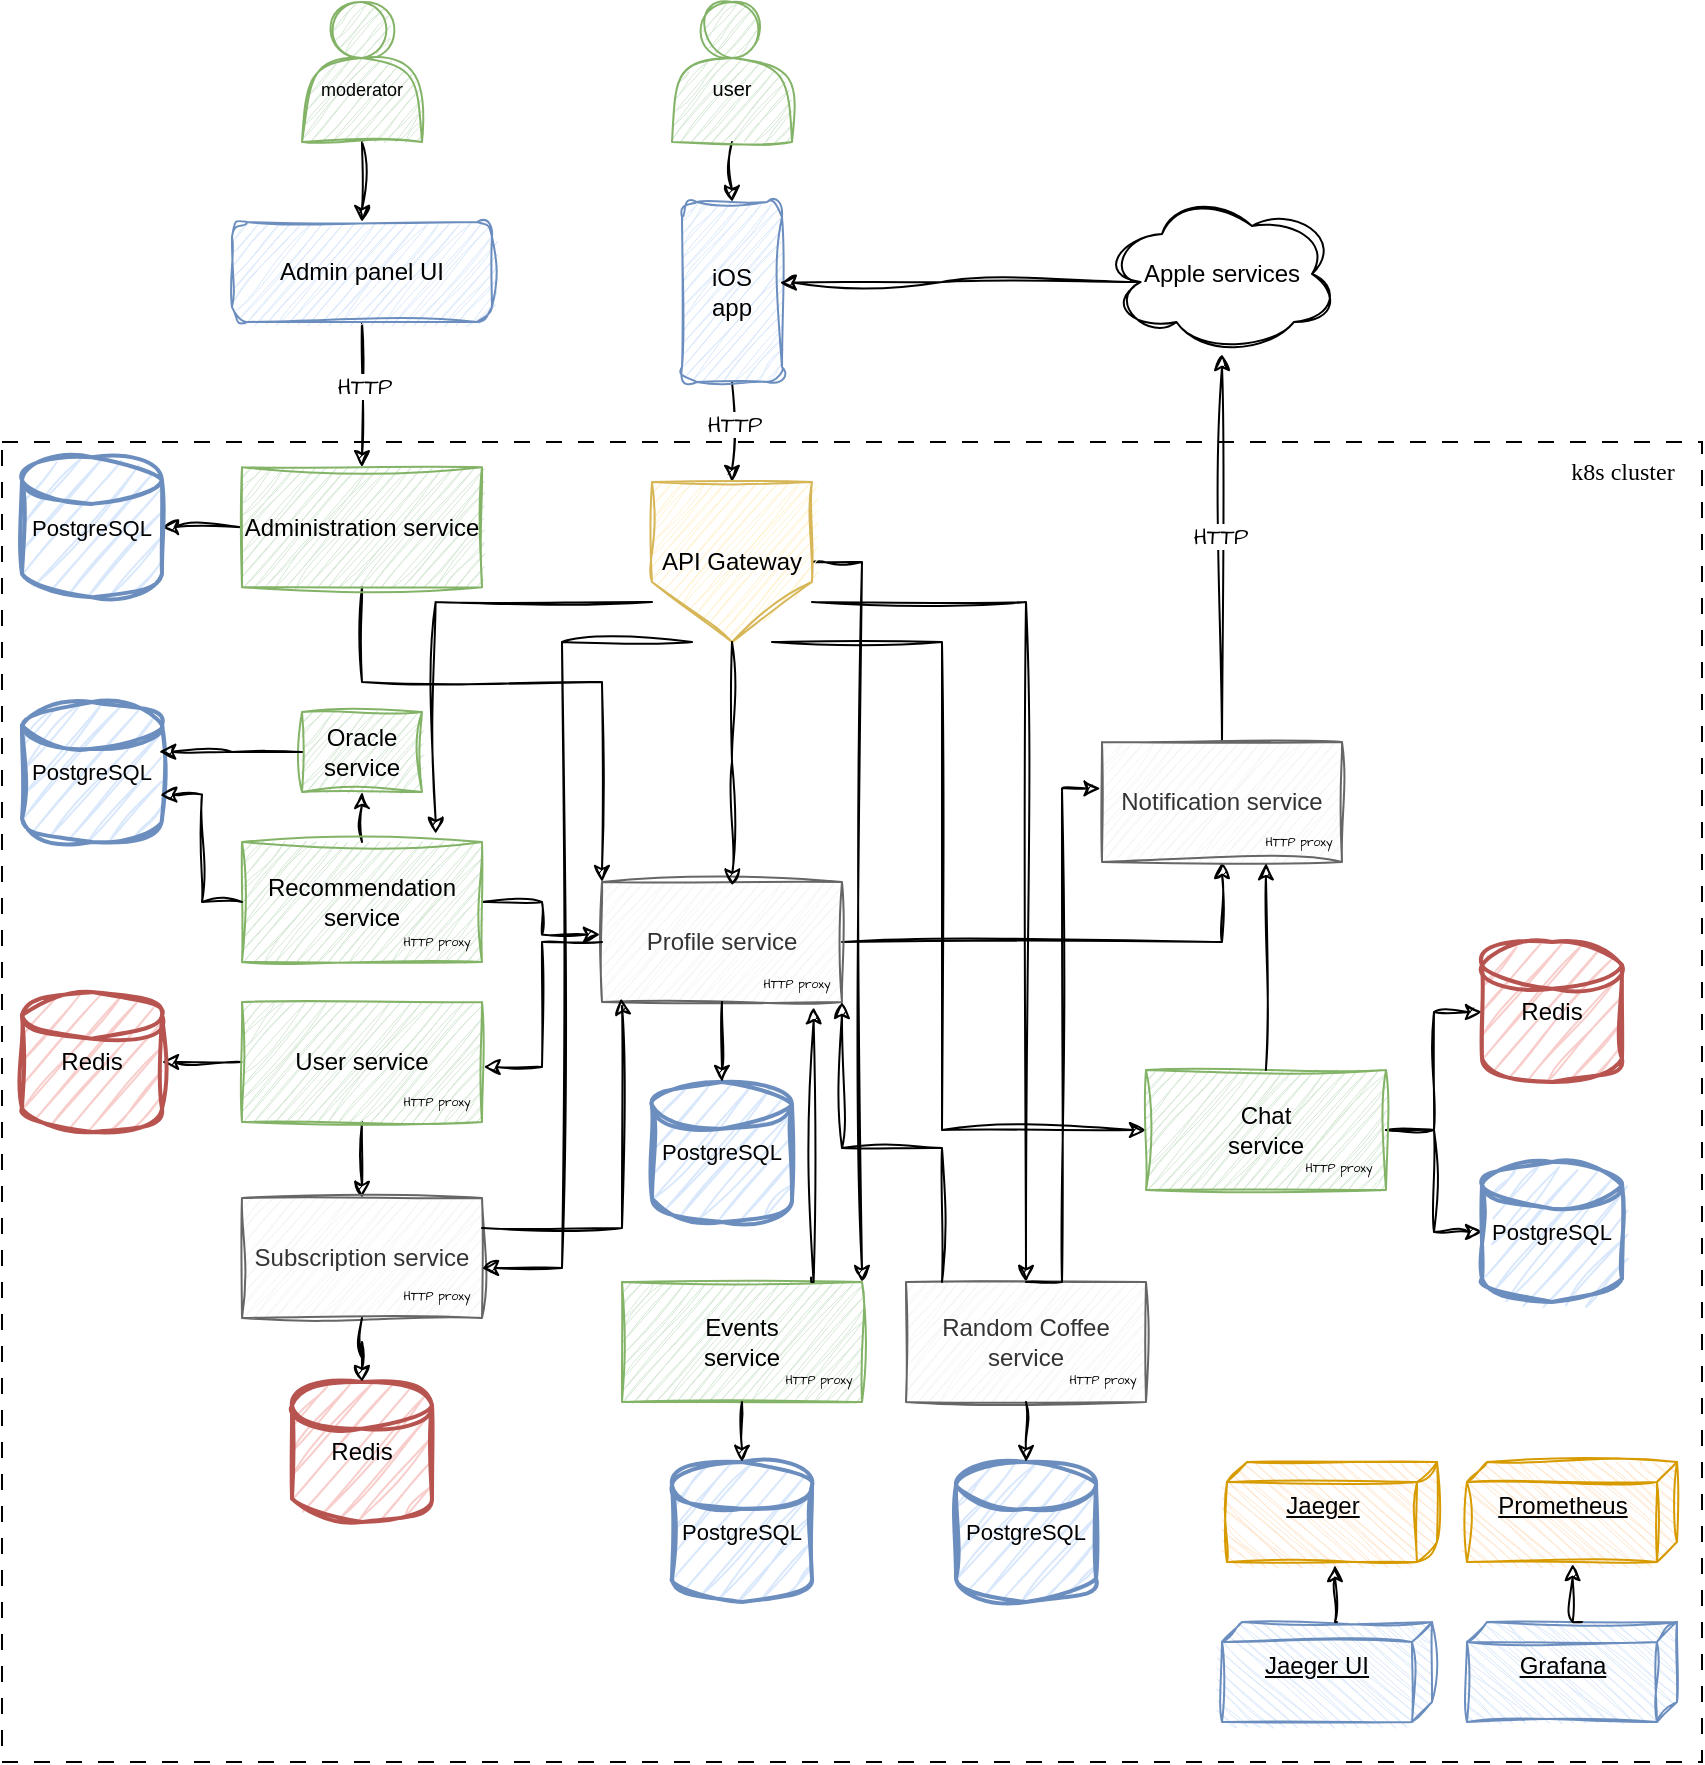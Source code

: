 <mxfile version="24.1.0" type="device">
  <diagram name="Страница — 1" id="ZqZXyEbzUBwYqsU_-7u7">
    <mxGraphModel dx="1026" dy="662" grid="1" gridSize="10" guides="1" tooltips="1" connect="1" arrows="1" fold="1" page="1" pageScale="1" pageWidth="827" pageHeight="1169" math="0" shadow="0">
      <root>
        <mxCell id="0" />
        <mxCell id="1" parent="0" />
        <mxCell id="MAi7tHNXn-p32uOdITLX-149" value="" style="rounded=0;whiteSpace=wrap;html=1;hachureGap=4;fontFamily=Architects Daughter;fontSource=https%3A%2F%2Ffonts.googleapis.com%2Fcss%3Ffamily%3DArchitects%2BDaughter;fillColor=none;dashed=1;dashPattern=8 8;" parent="1" vertex="1">
          <mxGeometry x="120" y="470" width="850" height="660" as="geometry" />
        </mxCell>
        <mxCell id="MAi7tHNXn-p32uOdITLX-19" style="edgeStyle=orthogonalEdgeStyle;rounded=0;orthogonalLoop=1;jettySize=auto;html=1;entryX=0.5;entryY=0;entryDx=0;entryDy=0;sketch=1;curveFitting=1;jiggle=2;" parent="1" target="MAi7tHNXn-p32uOdITLX-18" edge="1">
          <mxGeometry relative="1" as="geometry">
            <mxPoint x="485.0" y="320" as="sourcePoint" />
          </mxGeometry>
        </mxCell>
        <mxCell id="MAi7tHNXn-p32uOdITLX-21" style="edgeStyle=orthogonalEdgeStyle;rounded=0;orthogonalLoop=1;jettySize=auto;html=1;exitX=0.5;exitY=1;exitDx=0;exitDy=0;entryX=0.5;entryY=0;entryDx=0;entryDy=0;sketch=1;curveFitting=1;jiggle=2;" parent="1" source="MAi7tHNXn-p32uOdITLX-18" target="MAi7tHNXn-p32uOdITLX-20" edge="1">
          <mxGeometry relative="1" as="geometry" />
        </mxCell>
        <mxCell id="MAi7tHNXn-p32uOdITLX-83" value="HTTP" style="edgeLabel;html=1;align=center;verticalAlign=middle;resizable=0;points=[];sketch=1;hachureGap=4;jiggle=2;curveFitting=1;fontFamily=Architects Daughter;fontSource=https%3A%2F%2Ffonts.googleapis.com%2Fcss%3Ffamily%3DArchitects%2BDaughter;" parent="MAi7tHNXn-p32uOdITLX-21" vertex="1" connectable="0">
          <mxGeometry x="-0.274" y="-1" relative="1" as="geometry">
            <mxPoint x="2" y="3" as="offset" />
          </mxGeometry>
        </mxCell>
        <mxCell id="MAi7tHNXn-p32uOdITLX-18" value="iOS&lt;br&gt;app" style="rounded=1;whiteSpace=wrap;html=1;sketch=1;curveFitting=1;jiggle=2;fillColor=#dae8fc;strokeColor=#6c8ebf;" parent="1" vertex="1">
          <mxGeometry x="460" y="350" width="50" height="90" as="geometry" />
        </mxCell>
        <mxCell id="MAi7tHNXn-p32uOdITLX-100" style="edgeStyle=orthogonalEdgeStyle;rounded=0;sketch=1;hachureGap=4;jiggle=2;curveFitting=1;orthogonalLoop=1;jettySize=auto;html=1;exitX=1;exitY=0.75;exitDx=0;exitDy=0;entryX=0.5;entryY=0;entryDx=0;entryDy=0;fontFamily=Architects Daughter;fontSource=https%3A%2F%2Ffonts.googleapis.com%2Fcss%3Ffamily%3DArchitects%2BDaughter;flowAnimation=0;jumpStyle=none;" parent="1" source="MAi7tHNXn-p32uOdITLX-20" target="MAi7tHNXn-p32uOdITLX-25" edge="1">
          <mxGeometry relative="1" as="geometry" />
        </mxCell>
        <mxCell id="MAi7tHNXn-p32uOdITLX-101" style="edgeStyle=orthogonalEdgeStyle;rounded=0;sketch=1;hachureGap=4;jiggle=2;curveFitting=1;orthogonalLoop=1;jettySize=auto;html=1;exitX=0.75;exitY=1;exitDx=0;exitDy=0;entryX=0;entryY=0.5;entryDx=0;entryDy=0;fontFamily=Architects Daughter;fontSource=https%3A%2F%2Ffonts.googleapis.com%2Fcss%3Ffamily%3DArchitects%2BDaughter;" parent="1" source="MAi7tHNXn-p32uOdITLX-20" target="MAi7tHNXn-p32uOdITLX-33" edge="1">
          <mxGeometry relative="1" as="geometry">
            <Array as="points">
              <mxPoint x="590" y="570" />
              <mxPoint x="590" y="814" />
            </Array>
          </mxGeometry>
        </mxCell>
        <mxCell id="vugBoc9tPiIdb65islMO-11" style="edgeStyle=orthogonalEdgeStyle;rounded=0;sketch=1;hachureGap=4;jiggle=2;curveFitting=1;orthogonalLoop=1;jettySize=auto;html=1;exitX=1;exitY=0.5;exitDx=0;exitDy=0;entryX=1;entryY=0;entryDx=0;entryDy=0;fontFamily=Architects Daughter;fontSource=https%3A%2F%2Ffonts.googleapis.com%2Fcss%3Ffamily%3DArchitects%2BDaughter;" parent="1" source="MAi7tHNXn-p32uOdITLX-20" target="vugBoc9tPiIdb65islMO-2" edge="1">
          <mxGeometry relative="1" as="geometry">
            <Array as="points">
              <mxPoint x="550" y="530" />
            </Array>
          </mxGeometry>
        </mxCell>
        <mxCell id="MAi7tHNXn-p32uOdITLX-20" value="API Gateway" style="shape=offPageConnector;whiteSpace=wrap;html=1;sketch=1;curveFitting=1;jiggle=2;fillColor=#fff2cc;strokeColor=#d6b656;" parent="1" vertex="1">
          <mxGeometry x="445" y="490" width="80" height="80" as="geometry" />
        </mxCell>
        <mxCell id="MAi7tHNXn-p32uOdITLX-41" style="edgeStyle=orthogonalEdgeStyle;rounded=0;orthogonalLoop=1;jettySize=auto;html=1;exitX=1;exitY=0.5;exitDx=0;exitDy=0;entryX=0.5;entryY=1;entryDx=0;entryDy=0;sketch=1;curveFitting=1;jiggle=2;" parent="1" source="MAi7tHNXn-p32uOdITLX-23" target="MAi7tHNXn-p32uOdITLX-34" edge="1">
          <mxGeometry relative="1" as="geometry" />
        </mxCell>
        <mxCell id="MAi7tHNXn-p32uOdITLX-23" value="Profile service" style="rounded=0;whiteSpace=wrap;html=1;sketch=1;curveFitting=1;jiggle=2;fillColor=#f5f5f5;fontColor=#333333;strokeColor=#666666;" parent="1" vertex="1">
          <mxGeometry x="420" y="690" width="120" height="60" as="geometry" />
        </mxCell>
        <mxCell id="MAi7tHNXn-p32uOdITLX-36" style="edgeStyle=orthogonalEdgeStyle;rounded=0;orthogonalLoop=1;jettySize=auto;html=1;entryX=-0.008;entryY=0.438;entryDx=0;entryDy=0;sketch=1;curveFitting=1;jiggle=2;entryPerimeter=0;" parent="1" source="MAi7tHNXn-p32uOdITLX-24" target="MAi7tHNXn-p32uOdITLX-23" edge="1">
          <mxGeometry relative="1" as="geometry" />
        </mxCell>
        <mxCell id="MAi7tHNXn-p32uOdITLX-72" style="edgeStyle=orthogonalEdgeStyle;rounded=0;sketch=1;hachureGap=4;jiggle=2;curveFitting=1;orthogonalLoop=1;jettySize=auto;html=1;exitX=0.5;exitY=0;exitDx=0;exitDy=0;entryX=0.5;entryY=1;entryDx=0;entryDy=0;fontFamily=Architects Daughter;fontSource=https%3A%2F%2Ffonts.googleapis.com%2Fcss%3Ffamily%3DArchitects%2BDaughter;" parent="1" source="MAi7tHNXn-p32uOdITLX-24" target="MAi7tHNXn-p32uOdITLX-32" edge="1">
          <mxGeometry relative="1" as="geometry" />
        </mxCell>
        <mxCell id="MAi7tHNXn-p32uOdITLX-24" value="Recommendation service" style="rounded=0;whiteSpace=wrap;html=1;sketch=1;curveFitting=1;jiggle=2;fillColor=#d5e8d4;strokeColor=#82b366;" parent="1" vertex="1">
          <mxGeometry x="240" y="670" width="120" height="60" as="geometry" />
        </mxCell>
        <mxCell id="MAi7tHNXn-p32uOdITLX-25" value="Random Coffee&lt;br&gt;service" style="rounded=0;whiteSpace=wrap;html=1;sketch=1;curveFitting=1;jiggle=2;fillColor=#f5f5f5;fontColor=#333333;strokeColor=#666666;" parent="1" vertex="1">
          <mxGeometry x="572" y="890" width="120" height="60" as="geometry" />
        </mxCell>
        <mxCell id="MAi7tHNXn-p32uOdITLX-40" style="edgeStyle=orthogonalEdgeStyle;rounded=0;orthogonalLoop=1;jettySize=auto;html=1;exitX=0.5;exitY=1;exitDx=0;exitDy=0;entryX=0.5;entryY=0;entryDx=0;entryDy=0;sketch=1;curveFitting=1;jiggle=2;" parent="1" source="MAi7tHNXn-p32uOdITLX-26" target="MAi7tHNXn-p32uOdITLX-27" edge="1">
          <mxGeometry relative="1" as="geometry" />
        </mxCell>
        <mxCell id="MAi7tHNXn-p32uOdITLX-52" value="" style="edgeStyle=orthogonalEdgeStyle;rounded=0;sketch=1;hachureGap=4;jiggle=2;curveFitting=1;orthogonalLoop=1;jettySize=auto;html=1;fontFamily=Architects Daughter;fontSource=https%3A%2F%2Ffonts.googleapis.com%2Fcss%3Ffamily%3DArchitects%2BDaughter;" parent="1" source="MAi7tHNXn-p32uOdITLX-26" target="MAi7tHNXn-p32uOdITLX-51" edge="1">
          <mxGeometry relative="1" as="geometry" />
        </mxCell>
        <mxCell id="MAi7tHNXn-p32uOdITLX-26" value="User service" style="rounded=0;whiteSpace=wrap;html=1;sketch=1;curveFitting=1;jiggle=2;fillColor=#d5e8d4;strokeColor=#82b366;" parent="1" vertex="1">
          <mxGeometry x="240" y="750" width="120" height="60" as="geometry" />
        </mxCell>
        <mxCell id="MAi7tHNXn-p32uOdITLX-27" value="Subscription service" style="rounded=0;whiteSpace=wrap;html=1;sketch=1;curveFitting=1;jiggle=2;fillColor=#f5f5f5;fontColor=#333333;strokeColor=#666666;" parent="1" vertex="1">
          <mxGeometry x="240" y="848" width="120" height="60" as="geometry" />
        </mxCell>
        <mxCell id="MAi7tHNXn-p32uOdITLX-32" value="Oracle service" style="rounded=0;whiteSpace=wrap;html=1;sketch=1;curveFitting=1;jiggle=2;fillColor=#d5e8d4;strokeColor=#82b366;" parent="1" vertex="1">
          <mxGeometry x="270" y="605" width="60" height="40" as="geometry" />
        </mxCell>
        <mxCell id="MAi7tHNXn-p32uOdITLX-45" style="edgeStyle=orthogonalEdgeStyle;rounded=0;orthogonalLoop=1;jettySize=auto;html=1;sketch=1;curveFitting=1;jiggle=2;" parent="1" source="MAi7tHNXn-p32uOdITLX-33" target="MAi7tHNXn-p32uOdITLX-43" edge="1">
          <mxGeometry relative="1" as="geometry" />
        </mxCell>
        <mxCell id="MAi7tHNXn-p32uOdITLX-46" style="edgeStyle=orthogonalEdgeStyle;rounded=0;orthogonalLoop=1;jettySize=auto;html=1;exitX=1;exitY=0.5;exitDx=0;exitDy=0;sketch=1;curveFitting=1;jiggle=2;" parent="1" source="MAi7tHNXn-p32uOdITLX-33" target="MAi7tHNXn-p32uOdITLX-44" edge="1">
          <mxGeometry relative="1" as="geometry" />
        </mxCell>
        <mxCell id="MAi7tHNXn-p32uOdITLX-33" value="Chat&lt;br&gt;service" style="rounded=0;whiteSpace=wrap;html=1;sketch=1;curveFitting=1;jiggle=2;fillColor=#d5e8d4;strokeColor=#82b366;" parent="1" vertex="1">
          <mxGeometry x="692" y="784" width="120" height="60" as="geometry" />
        </mxCell>
        <mxCell id="MAi7tHNXn-p32uOdITLX-49" style="edgeStyle=orthogonalEdgeStyle;rounded=0;orthogonalLoop=1;jettySize=auto;html=1;sketch=1;curveFitting=1;jiggle=2;" parent="1" source="MAi7tHNXn-p32uOdITLX-34" target="MAi7tHNXn-p32uOdITLX-48" edge="1">
          <mxGeometry relative="1" as="geometry" />
        </mxCell>
        <mxCell id="MAi7tHNXn-p32uOdITLX-85" value="HTTP" style="edgeLabel;html=1;align=center;verticalAlign=middle;resizable=0;points=[];sketch=1;hachureGap=4;jiggle=2;curveFitting=1;fontFamily=Architects Daughter;fontSource=https%3A%2F%2Ffonts.googleapis.com%2Fcss%3Ffamily%3DArchitects%2BDaughter;" parent="MAi7tHNXn-p32uOdITLX-49" vertex="1" connectable="0">
          <mxGeometry x="0.068" y="1" relative="1" as="geometry">
            <mxPoint as="offset" />
          </mxGeometry>
        </mxCell>
        <mxCell id="MAi7tHNXn-p32uOdITLX-34" value="Notification service" style="rounded=0;whiteSpace=wrap;html=1;sketch=1;curveFitting=1;jiggle=2;fillColor=#f5f5f5;fontColor=#333333;strokeColor=#666666;" parent="1" vertex="1">
          <mxGeometry x="670" y="620" width="120" height="60" as="geometry" />
        </mxCell>
        <mxCell id="MAi7tHNXn-p32uOdITLX-39" style="edgeStyle=orthogonalEdgeStyle;rounded=0;orthogonalLoop=1;jettySize=auto;html=1;entryX=1.007;entryY=0.541;entryDx=0;entryDy=0;entryPerimeter=0;sketch=1;curveFitting=1;jiggle=2;" parent="1" source="MAi7tHNXn-p32uOdITLX-23" target="MAi7tHNXn-p32uOdITLX-26" edge="1">
          <mxGeometry relative="1" as="geometry" />
        </mxCell>
        <mxCell id="MAi7tHNXn-p32uOdITLX-42" style="edgeStyle=orthogonalEdgeStyle;rounded=0;orthogonalLoop=1;jettySize=auto;html=1;entryX=0.683;entryY=1.01;entryDx=0;entryDy=0;entryPerimeter=0;sketch=1;curveFitting=1;jiggle=2;" parent="1" source="MAi7tHNXn-p32uOdITLX-33" target="MAi7tHNXn-p32uOdITLX-34" edge="1">
          <mxGeometry relative="1" as="geometry" />
        </mxCell>
        <mxCell id="MAi7tHNXn-p32uOdITLX-43" value="Redis" style="strokeWidth=2;html=1;shape=mxgraph.flowchart.database;whiteSpace=wrap;sketch=1;curveFitting=1;jiggle=2;fillColor=#f8cecc;strokeColor=#b85450;" parent="1" vertex="1">
          <mxGeometry x="860" y="720" width="70" height="70" as="geometry" />
        </mxCell>
        <mxCell id="MAi7tHNXn-p32uOdITLX-44" value="&lt;font style=&quot;font-size: 11px;&quot;&gt;PostgreSQL&lt;/font&gt;" style="strokeWidth=2;html=1;shape=mxgraph.flowchart.database;whiteSpace=wrap;sketch=1;curveFitting=1;jiggle=2;fillColor=#dae8fc;strokeColor=#6c8ebf;" parent="1" vertex="1">
          <mxGeometry x="860" y="830" width="70" height="70" as="geometry" />
        </mxCell>
        <mxCell id="MAi7tHNXn-p32uOdITLX-48" value="Apple services" style="ellipse;shape=cloud;whiteSpace=wrap;html=1;sketch=1;curveFitting=1;jiggle=2;" parent="1" vertex="1">
          <mxGeometry x="670" y="346" width="120" height="80" as="geometry" />
        </mxCell>
        <mxCell id="MAi7tHNXn-p32uOdITLX-51" value="Redis" style="strokeWidth=2;html=1;shape=mxgraph.flowchart.database;whiteSpace=wrap;sketch=1;curveFitting=1;jiggle=2;fillColor=#f8cecc;strokeColor=#b85450;" parent="1" vertex="1">
          <mxGeometry x="130" y="745" width="70" height="70" as="geometry" />
        </mxCell>
        <mxCell id="MAi7tHNXn-p32uOdITLX-53" value="Redis" style="strokeWidth=2;html=1;shape=mxgraph.flowchart.database;whiteSpace=wrap;sketch=1;curveFitting=1;jiggle=2;fillColor=#f8cecc;strokeColor=#b85450;" parent="1" vertex="1">
          <mxGeometry x="265" y="940" width="70" height="70" as="geometry" />
        </mxCell>
        <mxCell id="MAi7tHNXn-p32uOdITLX-54" style="edgeStyle=orthogonalEdgeStyle;rounded=0;sketch=1;hachureGap=4;jiggle=2;curveFitting=1;orthogonalLoop=1;jettySize=auto;html=1;entryX=0.5;entryY=0;entryDx=0;entryDy=0;entryPerimeter=0;fontFamily=Architects Daughter;fontSource=https%3A%2F%2Ffonts.googleapis.com%2Fcss%3Ffamily%3DArchitects%2BDaughter;" parent="1" source="MAi7tHNXn-p32uOdITLX-27" target="MAi7tHNXn-p32uOdITLX-53" edge="1">
          <mxGeometry relative="1" as="geometry" />
        </mxCell>
        <mxCell id="MAi7tHNXn-p32uOdITLX-55" value="&lt;font style=&quot;font-size: 11px;&quot;&gt;PostgreSQL&lt;/font&gt;" style="strokeWidth=2;html=1;shape=mxgraph.flowchart.database;whiteSpace=wrap;sketch=1;curveFitting=1;jiggle=2;fillColor=#dae8fc;strokeColor=#6c8ebf;" parent="1" vertex="1">
          <mxGeometry x="130" y="600" width="70" height="70" as="geometry" />
        </mxCell>
        <mxCell id="MAi7tHNXn-p32uOdITLX-56" style="edgeStyle=orthogonalEdgeStyle;rounded=0;sketch=1;hachureGap=4;jiggle=2;curveFitting=1;orthogonalLoop=1;jettySize=auto;html=1;exitX=0;exitY=0.5;exitDx=0;exitDy=0;entryX=0.988;entryY=0.662;entryDx=0;entryDy=0;entryPerimeter=0;fontFamily=Architects Daughter;fontSource=https%3A%2F%2Ffonts.googleapis.com%2Fcss%3Ffamily%3DArchitects%2BDaughter;" parent="1" source="MAi7tHNXn-p32uOdITLX-24" target="MAi7tHNXn-p32uOdITLX-55" edge="1">
          <mxGeometry relative="1" as="geometry" />
        </mxCell>
        <mxCell id="MAi7tHNXn-p32uOdITLX-59" style="edgeStyle=orthogonalEdgeStyle;rounded=0;sketch=1;hachureGap=4;jiggle=2;curveFitting=1;orthogonalLoop=1;jettySize=auto;html=1;exitX=0;exitY=0.5;exitDx=0;exitDy=0;entryX=0.98;entryY=0.354;entryDx=0;entryDy=0;entryPerimeter=0;fontFamily=Architects Daughter;fontSource=https%3A%2F%2Ffonts.googleapis.com%2Fcss%3Ffamily%3DArchitects%2BDaughter;" parent="1" source="MAi7tHNXn-p32uOdITLX-32" target="MAi7tHNXn-p32uOdITLX-55" edge="1">
          <mxGeometry relative="1" as="geometry" />
        </mxCell>
        <mxCell id="MAi7tHNXn-p32uOdITLX-63" value="&lt;font style=&quot;font-size: 6px;&quot;&gt;HTTP proxy&lt;/font&gt;" style="text;html=1;align=center;verticalAlign=middle;resizable=0;points=[];autosize=1;strokeColor=none;fillColor=none;fontFamily=Architects Daughter;fontSource=https%3A%2F%2Ffonts.googleapis.com%2Fcss%3Ffamily%3DArchitects%2BDaughter;" parent="1" vertex="1">
          <mxGeometry x="307" y="704" width="60" height="30" as="geometry" />
        </mxCell>
        <mxCell id="MAi7tHNXn-p32uOdITLX-64" value="&lt;font style=&quot;font-size: 6px;&quot;&gt;HTTP proxy&lt;/font&gt;" style="text;html=1;align=center;verticalAlign=middle;resizable=0;points=[];autosize=1;strokeColor=none;fillColor=none;fontFamily=Architects Daughter;fontSource=https%3A%2F%2Ffonts.googleapis.com%2Fcss%3Ffamily%3DArchitects%2BDaughter;" parent="1" vertex="1">
          <mxGeometry x="307" y="784" width="60" height="30" as="geometry" />
        </mxCell>
        <mxCell id="MAi7tHNXn-p32uOdITLX-65" value="&lt;font style=&quot;font-size: 6px;&quot;&gt;HTTP proxy&lt;/font&gt;" style="text;html=1;align=center;verticalAlign=middle;resizable=0;points=[];autosize=1;strokeColor=none;fillColor=none;fontFamily=Architects Daughter;fontSource=https%3A%2F%2Ffonts.googleapis.com%2Fcss%3Ffamily%3DArchitects%2BDaughter;" parent="1" vertex="1">
          <mxGeometry x="307" y="881" width="60" height="30" as="geometry" />
        </mxCell>
        <mxCell id="MAi7tHNXn-p32uOdITLX-67" value="&lt;font style=&quot;font-size: 6px;&quot;&gt;HTTP proxy&lt;/font&gt;" style="text;html=1;align=center;verticalAlign=middle;resizable=0;points=[];autosize=1;strokeColor=none;fillColor=none;fontFamily=Architects Daughter;fontSource=https%3A%2F%2Ffonts.googleapis.com%2Fcss%3Ffamily%3DArchitects%2BDaughter;" parent="1" vertex="1">
          <mxGeometry x="758" y="817" width="60" height="30" as="geometry" />
        </mxCell>
        <mxCell id="MAi7tHNXn-p32uOdITLX-68" value="&lt;font style=&quot;font-size: 6px;&quot;&gt;HTTP proxy&lt;/font&gt;" style="text;html=1;align=center;verticalAlign=middle;resizable=0;points=[];autosize=1;strokeColor=none;fillColor=none;fontFamily=Architects Daughter;fontSource=https%3A%2F%2Ffonts.googleapis.com%2Fcss%3Ffamily%3DArchitects%2BDaughter;" parent="1" vertex="1">
          <mxGeometry x="640" y="923" width="60" height="30" as="geometry" />
        </mxCell>
        <mxCell id="MAi7tHNXn-p32uOdITLX-69" value="&lt;font style=&quot;font-size: 6px;&quot;&gt;HTTP proxy&lt;/font&gt;" style="text;html=1;align=center;verticalAlign=middle;resizable=0;points=[];autosize=1;strokeColor=none;fillColor=none;fontFamily=Architects Daughter;fontSource=https%3A%2F%2Ffonts.googleapis.com%2Fcss%3Ffamily%3DArchitects%2BDaughter;" parent="1" vertex="1">
          <mxGeometry x="487" y="725" width="60" height="30" as="geometry" />
        </mxCell>
        <mxCell id="MAi7tHNXn-p32uOdITLX-71" value="&lt;font style=&quot;font-size: 6px;&quot;&gt;HTTP proxy&lt;/font&gt;" style="text;html=1;align=center;verticalAlign=middle;resizable=0;points=[];autosize=1;strokeColor=none;fillColor=none;fontFamily=Architects Daughter;fontSource=https%3A%2F%2Ffonts.googleapis.com%2Fcss%3Ffamily%3DArchitects%2BDaughter;" parent="1" vertex="1">
          <mxGeometry x="738" y="654" width="60" height="30" as="geometry" />
        </mxCell>
        <mxCell id="MAi7tHNXn-p32uOdITLX-76" style="edgeStyle=orthogonalEdgeStyle;rounded=0;sketch=1;hachureGap=4;jiggle=2;curveFitting=1;orthogonalLoop=1;jettySize=auto;html=1;exitX=0.5;exitY=1;exitDx=0;exitDy=0;fontFamily=Architects Daughter;fontSource=https%3A%2F%2Ffonts.googleapis.com%2Fcss%3Ffamily%3DArchitects%2BDaughter;" parent="1" source="MAi7tHNXn-p32uOdITLX-73" target="MAi7tHNXn-p32uOdITLX-75" edge="1">
          <mxGeometry relative="1" as="geometry" />
        </mxCell>
        <mxCell id="MAi7tHNXn-p32uOdITLX-73" value="&lt;font style=&quot;font-size: 9px;&quot;&gt;&lt;br&gt;moderator&lt;/font&gt;" style="shape=actor;whiteSpace=wrap;html=1;sketch=1;curveFitting=1;jiggle=2;fillColor=#d5e8d4;strokeColor=#82b366;" parent="1" vertex="1">
          <mxGeometry x="270" y="250" width="60" height="70" as="geometry" />
        </mxCell>
        <mxCell id="MAi7tHNXn-p32uOdITLX-74" value="&lt;div&gt;&lt;br&gt;&lt;/div&gt;&lt;font style=&quot;font-size: 10px;&quot;&gt;user&lt;/font&gt;" style="shape=actor;whiteSpace=wrap;html=1;sketch=1;curveFitting=1;jiggle=2;fillColor=#d5e8d4;strokeColor=#82b366;" parent="1" vertex="1">
          <mxGeometry x="455" y="250" width="60" height="70" as="geometry" />
        </mxCell>
        <mxCell id="MAi7tHNXn-p32uOdITLX-78" style="edgeStyle=orthogonalEdgeStyle;rounded=0;sketch=1;hachureGap=4;jiggle=2;curveFitting=1;orthogonalLoop=1;jettySize=auto;html=1;exitX=0.5;exitY=1;exitDx=0;exitDy=0;entryX=0.5;entryY=0;entryDx=0;entryDy=0;fontFamily=Architects Daughter;fontSource=https%3A%2F%2Ffonts.googleapis.com%2Fcss%3Ffamily%3DArchitects%2BDaughter;" parent="1" source="MAi7tHNXn-p32uOdITLX-75" target="MAi7tHNXn-p32uOdITLX-77" edge="1">
          <mxGeometry relative="1" as="geometry" />
        </mxCell>
        <mxCell id="MAi7tHNXn-p32uOdITLX-81" value="HTTP" style="edgeLabel;html=1;align=center;verticalAlign=middle;resizable=0;points=[];sketch=1;hachureGap=4;jiggle=2;curveFitting=1;fontFamily=Architects Daughter;fontSource=https%3A%2F%2Ffonts.googleapis.com%2Fcss%3Ffamily%3DArchitects%2BDaughter;" parent="MAi7tHNXn-p32uOdITLX-78" vertex="1" connectable="0">
          <mxGeometry x="-0.114" y="1" relative="1" as="geometry">
            <mxPoint as="offset" />
          </mxGeometry>
        </mxCell>
        <mxCell id="MAi7tHNXn-p32uOdITLX-75" value="Admin panel UI" style="rounded=1;whiteSpace=wrap;html=1;sketch=1;curveFitting=1;jiggle=2;fillColor=#dae8fc;strokeColor=#6c8ebf;" parent="1" vertex="1">
          <mxGeometry x="235" y="360" width="130" height="50" as="geometry" />
        </mxCell>
        <mxCell id="MAi7tHNXn-p32uOdITLX-82" style="edgeStyle=orthogonalEdgeStyle;rounded=0;sketch=1;hachureGap=4;jiggle=2;curveFitting=1;orthogonalLoop=1;jettySize=auto;html=1;fontFamily=Architects Daughter;fontSource=https%3A%2F%2Ffonts.googleapis.com%2Fcss%3Ffamily%3DArchitects%2BDaughter;" parent="1" source="MAi7tHNXn-p32uOdITLX-77" target="MAi7tHNXn-p32uOdITLX-23" edge="1">
          <mxGeometry relative="1" as="geometry">
            <Array as="points">
              <mxPoint x="300" y="590" />
              <mxPoint x="420" y="590" />
            </Array>
          </mxGeometry>
        </mxCell>
        <mxCell id="MAi7tHNXn-p32uOdITLX-89" style="edgeStyle=orthogonalEdgeStyle;rounded=0;sketch=1;hachureGap=4;jiggle=2;curveFitting=1;orthogonalLoop=1;jettySize=auto;html=1;exitX=0;exitY=0.5;exitDx=0;exitDy=0;fontFamily=Architects Daughter;fontSource=https%3A%2F%2Ffonts.googleapis.com%2Fcss%3Ffamily%3DArchitects%2BDaughter;" parent="1" source="MAi7tHNXn-p32uOdITLX-77" target="MAi7tHNXn-p32uOdITLX-88" edge="1">
          <mxGeometry relative="1" as="geometry" />
        </mxCell>
        <mxCell id="MAi7tHNXn-p32uOdITLX-77" value="Administration service" style="rounded=0;whiteSpace=wrap;html=1;sketch=1;curveFitting=1;jiggle=2;fillColor=#d5e8d4;strokeColor=#82b366;" parent="1" vertex="1">
          <mxGeometry x="240" y="482.61" width="120" height="60" as="geometry" />
        </mxCell>
        <mxCell id="MAi7tHNXn-p32uOdITLX-84" style="edgeStyle=orthogonalEdgeStyle;rounded=0;sketch=1;hachureGap=4;jiggle=2;curveFitting=1;orthogonalLoop=1;jettySize=auto;html=1;exitX=0.16;exitY=0.55;exitDx=0;exitDy=0;exitPerimeter=0;entryX=0.978;entryY=0.448;entryDx=0;entryDy=0;entryPerimeter=0;fontFamily=Architects Daughter;fontSource=https%3A%2F%2Ffonts.googleapis.com%2Fcss%3Ffamily%3DArchitects%2BDaughter;" parent="1" source="MAi7tHNXn-p32uOdITLX-48" target="MAi7tHNXn-p32uOdITLX-18" edge="1">
          <mxGeometry relative="1" as="geometry" />
        </mxCell>
        <mxCell id="MAi7tHNXn-p32uOdITLX-87" value="&lt;font style=&quot;font-size: 11px;&quot;&gt;PostgreSQL&lt;/font&gt;" style="strokeWidth=2;html=1;shape=mxgraph.flowchart.database;whiteSpace=wrap;sketch=1;curveFitting=1;jiggle=2;fillColor=#dae8fc;strokeColor=#6c8ebf;" parent="1" vertex="1">
          <mxGeometry x="597" y="980" width="70" height="70" as="geometry" />
        </mxCell>
        <mxCell id="MAi7tHNXn-p32uOdITLX-88" value="&lt;font style=&quot;font-size: 11px;&quot;&gt;PostgreSQL&lt;/font&gt;" style="strokeWidth=2;html=1;shape=mxgraph.flowchart.database;whiteSpace=wrap;sketch=1;curveFitting=1;jiggle=2;fillColor=#dae8fc;strokeColor=#6c8ebf;" parent="1" vertex="1">
          <mxGeometry x="130" y="477.61" width="70" height="70" as="geometry" />
        </mxCell>
        <mxCell id="MAi7tHNXn-p32uOdITLX-90" style="edgeStyle=orthogonalEdgeStyle;rounded=0;sketch=1;hachureGap=4;jiggle=2;curveFitting=1;orthogonalLoop=1;jettySize=auto;html=1;exitX=0.5;exitY=1;exitDx=0;exitDy=0;entryX=0.5;entryY=0;entryDx=0;entryDy=0;entryPerimeter=0;fontFamily=Architects Daughter;fontSource=https%3A%2F%2Ffonts.googleapis.com%2Fcss%3Ffamily%3DArchitects%2BDaughter;" parent="1" source="MAi7tHNXn-p32uOdITLX-25" target="MAi7tHNXn-p32uOdITLX-87" edge="1">
          <mxGeometry relative="1" as="geometry" />
        </mxCell>
        <mxCell id="MAi7tHNXn-p32uOdITLX-95" value="&lt;font face=&quot;Times New Roman&quot;&gt;k8s cluster&lt;/font&gt;" style="text;html=1;align=center;verticalAlign=middle;resizable=0;points=[];autosize=1;strokeColor=none;fillColor=none;fontFamily=Architects Daughter;fontSource=https%3A%2F%2Ffonts.googleapis.com%2Fcss%3Ffamily%3DArchitects%2BDaughter;" parent="1" vertex="1">
          <mxGeometry x="890" y="470" width="80" height="30" as="geometry" />
        </mxCell>
        <mxCell id="MAi7tHNXn-p32uOdITLX-97" style="edgeStyle=orthogonalEdgeStyle;rounded=0;sketch=1;hachureGap=4;jiggle=2;curveFitting=1;orthogonalLoop=1;jettySize=auto;html=1;exitX=0.5;exitY=1;exitDx=0;exitDy=0;entryX=0.543;entryY=0.03;entryDx=0;entryDy=0;entryPerimeter=0;fontFamily=Architects Daughter;fontSource=https%3A%2F%2Ffonts.googleapis.com%2Fcss%3Ffamily%3DArchitects%2BDaughter;" parent="1" source="MAi7tHNXn-p32uOdITLX-20" target="MAi7tHNXn-p32uOdITLX-23" edge="1">
          <mxGeometry relative="1" as="geometry" />
        </mxCell>
        <mxCell id="MAi7tHNXn-p32uOdITLX-99" style="edgeStyle=orthogonalEdgeStyle;rounded=0;sketch=1;hachureGap=4;jiggle=2;curveFitting=1;orthogonalLoop=1;jettySize=auto;html=1;exitX=0;exitY=0.75;exitDx=0;exitDy=0;entryX=0.807;entryY=-0.068;entryDx=0;entryDy=0;entryPerimeter=0;fontFamily=Architects Daughter;fontSource=https%3A%2F%2Ffonts.googleapis.com%2Fcss%3Ffamily%3DArchitects%2BDaughter;" parent="1" source="MAi7tHNXn-p32uOdITLX-20" target="MAi7tHNXn-p32uOdITLX-24" edge="1">
          <mxGeometry relative="1" as="geometry" />
        </mxCell>
        <mxCell id="MAi7tHNXn-p32uOdITLX-103" style="edgeStyle=orthogonalEdgeStyle;rounded=0;sketch=1;hachureGap=4;jiggle=2;curveFitting=1;orthogonalLoop=1;jettySize=auto;html=1;exitX=0.25;exitY=1;exitDx=0;exitDy=0;fontFamily=Architects Daughter;fontSource=https%3A%2F%2Ffonts.googleapis.com%2Fcss%3Ffamily%3DArchitects%2BDaughter;" parent="1" source="MAi7tHNXn-p32uOdITLX-20" edge="1">
          <mxGeometry relative="1" as="geometry">
            <mxPoint x="360" y="883" as="targetPoint" />
            <Array as="points">
              <mxPoint x="400" y="570" />
              <mxPoint x="400" y="883" />
            </Array>
          </mxGeometry>
        </mxCell>
        <mxCell id="MAi7tHNXn-p32uOdITLX-104" style="edgeStyle=orthogonalEdgeStyle;rounded=0;sketch=1;hachureGap=4;jiggle=2;curveFitting=1;orthogonalLoop=1;jettySize=auto;html=1;exitX=1;exitY=0.25;exitDx=0;exitDy=0;entryX=0.079;entryY=0.969;entryDx=0;entryDy=0;entryPerimeter=0;fontFamily=Architects Daughter;fontSource=https%3A%2F%2Ffonts.googleapis.com%2Fcss%3Ffamily%3DArchitects%2BDaughter;" parent="1" source="MAi7tHNXn-p32uOdITLX-27" target="MAi7tHNXn-p32uOdITLX-23" edge="1">
          <mxGeometry relative="1" as="geometry">
            <Array as="points">
              <mxPoint x="430" y="863" />
              <mxPoint x="430" y="752" />
              <mxPoint x="430" y="752" />
            </Array>
          </mxGeometry>
        </mxCell>
        <mxCell id="MAi7tHNXn-p32uOdITLX-105" value="&lt;font style=&quot;font-size: 11px;&quot;&gt;PostgreSQL&lt;/font&gt;" style="strokeWidth=2;html=1;shape=mxgraph.flowchart.database;whiteSpace=wrap;sketch=1;curveFitting=1;jiggle=2;fillColor=#dae8fc;strokeColor=#6c8ebf;" parent="1" vertex="1">
          <mxGeometry x="445" y="790" width="70" height="70" as="geometry" />
        </mxCell>
        <mxCell id="MAi7tHNXn-p32uOdITLX-109" style="edgeStyle=orthogonalEdgeStyle;rounded=0;sketch=1;hachureGap=4;jiggle=2;curveFitting=1;orthogonalLoop=1;jettySize=auto;html=1;exitX=0.5;exitY=1;exitDx=0;exitDy=0;entryX=0.5;entryY=0;entryDx=0;entryDy=0;entryPerimeter=0;fontFamily=Architects Daughter;fontSource=https%3A%2F%2Ffonts.googleapis.com%2Fcss%3Ffamily%3DArchitects%2BDaughter;" parent="1" source="MAi7tHNXn-p32uOdITLX-23" target="MAi7tHNXn-p32uOdITLX-105" edge="1">
          <mxGeometry relative="1" as="geometry" />
        </mxCell>
        <mxCell id="MAi7tHNXn-p32uOdITLX-119" value="&lt;font face=&quot;Helvetica&quot;&gt;Grafana&lt;/font&gt;" style="verticalAlign=top;align=center;spacingTop=8;spacingLeft=2;spacingRight=12;shape=cube;size=10;direction=south;fontStyle=4;html=1;whiteSpace=wrap;sketch=1;hachureGap=4;jiggle=2;curveFitting=1;fontFamily=Architects Daughter;fontSource=https%3A%2F%2Ffonts.googleapis.com%2Fcss%3Ffamily%3DArchitects%2BDaughter;fillColor=#dae8fc;strokeColor=#6c8ebf;" parent="1" vertex="1">
          <mxGeometry x="852.5" y="1060" width="105" height="50" as="geometry" />
        </mxCell>
        <mxCell id="MAi7tHNXn-p32uOdITLX-120" value="&lt;font face=&quot;Helvetica&quot;&gt;Prometheus&lt;/font&gt;" style="verticalAlign=top;align=center;spacingTop=8;spacingLeft=2;spacingRight=12;shape=cube;size=10;direction=south;fontStyle=4;html=1;whiteSpace=wrap;sketch=1;hachureGap=4;jiggle=2;curveFitting=1;fontFamily=Architects Daughter;fontSource=https%3A%2F%2Ffonts.googleapis.com%2Fcss%3Ffamily%3DArchitects%2BDaughter;fillColor=#ffe6cc;strokeColor=#d79b00;" parent="1" vertex="1">
          <mxGeometry x="852.5" y="980" width="105" height="50" as="geometry" />
        </mxCell>
        <mxCell id="MAi7tHNXn-p32uOdITLX-121" style="edgeStyle=orthogonalEdgeStyle;rounded=0;sketch=1;hachureGap=4;jiggle=2;curveFitting=1;orthogonalLoop=1;jettySize=auto;html=1;exitX=0;exitY=0;exitDx=0;exitDy=47.5;exitPerimeter=0;entryX=1.02;entryY=0.497;entryDx=0;entryDy=0;entryPerimeter=0;fontFamily=Architects Daughter;fontSource=https%3A%2F%2Ffonts.googleapis.com%2Fcss%3Ffamily%3DArchitects%2BDaughter;" parent="1" source="MAi7tHNXn-p32uOdITLX-119" target="MAi7tHNXn-p32uOdITLX-120" edge="1">
          <mxGeometry relative="1" as="geometry" />
        </mxCell>
        <mxCell id="MAi7tHNXn-p32uOdITLX-122" value="&lt;font face=&quot;Helvetica&quot;&gt;Jaeger&lt;/font&gt;" style="verticalAlign=top;align=center;spacingTop=8;spacingLeft=2;spacingRight=12;shape=cube;size=10;direction=south;fontStyle=4;html=1;whiteSpace=wrap;sketch=1;hachureGap=4;jiggle=2;curveFitting=1;fontFamily=Architects Daughter;fontSource=https%3A%2F%2Ffonts.googleapis.com%2Fcss%3Ffamily%3DArchitects%2BDaughter;fillColor=#ffe6cc;strokeColor=#d79b00;" parent="1" vertex="1">
          <mxGeometry x="732.5" y="980" width="105" height="50" as="geometry" />
        </mxCell>
        <mxCell id="MAi7tHNXn-p32uOdITLX-123" value="&lt;font face=&quot;Helvetica&quot;&gt;Jaeger UI&lt;/font&gt;" style="verticalAlign=top;align=center;spacingTop=8;spacingLeft=2;spacingRight=12;shape=cube;size=10;direction=south;fontStyle=4;html=1;whiteSpace=wrap;sketch=1;hachureGap=4;jiggle=2;curveFitting=1;fontFamily=Architects Daughter;fontSource=https%3A%2F%2Ffonts.googleapis.com%2Fcss%3Ffamily%3DArchitects%2BDaughter;fillColor=#dae8fc;strokeColor=#6c8ebf;" parent="1" vertex="1">
          <mxGeometry x="730" y="1060" width="105" height="50" as="geometry" />
        </mxCell>
        <mxCell id="MAi7tHNXn-p32uOdITLX-124" style="edgeStyle=orthogonalEdgeStyle;rounded=0;sketch=1;hachureGap=4;jiggle=2;curveFitting=1;orthogonalLoop=1;jettySize=auto;html=1;exitX=0;exitY=0;exitDx=0;exitDy=47.5;exitPerimeter=0;entryX=1.031;entryY=0.486;entryDx=0;entryDy=0;entryPerimeter=0;fontFamily=Architects Daughter;fontSource=https%3A%2F%2Ffonts.googleapis.com%2Fcss%3Ffamily%3DArchitects%2BDaughter;" parent="1" source="MAi7tHNXn-p32uOdITLX-123" target="MAi7tHNXn-p32uOdITLX-122" edge="1">
          <mxGeometry relative="1" as="geometry" />
        </mxCell>
        <mxCell id="vugBoc9tPiIdb65islMO-2" value="Events&lt;br&gt;service" style="rounded=0;whiteSpace=wrap;html=1;sketch=1;curveFitting=1;jiggle=2;fillColor=#d5e8d4;strokeColor=#82b366;" parent="1" vertex="1">
          <mxGeometry x="430" y="890" width="120" height="60" as="geometry" />
        </mxCell>
        <mxCell id="vugBoc9tPiIdb65islMO-5" value="&lt;font style=&quot;font-size: 11px;&quot;&gt;PostgreSQL&lt;/font&gt;" style="strokeWidth=2;html=1;shape=mxgraph.flowchart.database;whiteSpace=wrap;sketch=1;curveFitting=1;jiggle=2;fillColor=#dae8fc;strokeColor=#6c8ebf;" parent="1" vertex="1">
          <mxGeometry x="455" y="980" width="70" height="70" as="geometry" />
        </mxCell>
        <mxCell id="vugBoc9tPiIdb65islMO-6" style="edgeStyle=orthogonalEdgeStyle;rounded=0;sketch=1;hachureGap=4;jiggle=2;curveFitting=1;orthogonalLoop=1;jettySize=auto;html=1;exitX=0.5;exitY=1;exitDx=0;exitDy=0;entryX=0.5;entryY=0;entryDx=0;entryDy=0;entryPerimeter=0;fontFamily=Architects Daughter;fontSource=https%3A%2F%2Ffonts.googleapis.com%2Fcss%3Ffamily%3DArchitects%2BDaughter;" parent="1" target="vugBoc9tPiIdb65islMO-5" edge="1">
          <mxGeometry relative="1" as="geometry">
            <mxPoint x="490" y="950" as="sourcePoint" />
          </mxGeometry>
        </mxCell>
        <mxCell id="vugBoc9tPiIdb65islMO-7" value="&lt;font style=&quot;font-size: 6px;&quot;&gt;HTTP proxy&lt;/font&gt;" style="text;html=1;align=center;verticalAlign=middle;resizable=0;points=[];autosize=1;strokeColor=none;fillColor=none;fontFamily=Architects Daughter;fontSource=https%3A%2F%2Ffonts.googleapis.com%2Fcss%3Ffamily%3DArchitects%2BDaughter;" parent="1" vertex="1">
          <mxGeometry x="498" y="923" width="60" height="30" as="geometry" />
        </mxCell>
        <mxCell id="vugBoc9tPiIdb65islMO-8" style="edgeStyle=orthogonalEdgeStyle;rounded=0;sketch=1;hachureGap=4;jiggle=2;curveFitting=1;orthogonalLoop=1;jettySize=auto;html=1;exitX=0.5;exitY=0;exitDx=0;exitDy=0;entryX=-0.006;entryY=0.387;entryDx=0;entryDy=0;entryPerimeter=0;fontFamily=Architects Daughter;fontSource=https%3A%2F%2Ffonts.googleapis.com%2Fcss%3Ffamily%3DArchitects%2BDaughter;" parent="1" source="MAi7tHNXn-p32uOdITLX-25" target="MAi7tHNXn-p32uOdITLX-34" edge="1">
          <mxGeometry relative="1" as="geometry">
            <Array as="points">
              <mxPoint x="650" y="890" />
              <mxPoint x="650" y="643" />
            </Array>
          </mxGeometry>
        </mxCell>
        <mxCell id="vugBoc9tPiIdb65islMO-9" style="edgeStyle=orthogonalEdgeStyle;rounded=0;sketch=1;hachureGap=4;jiggle=2;curveFitting=1;orthogonalLoop=1;jettySize=auto;html=1;entryX=0.883;entryY=0.833;entryDx=0;entryDy=0;entryPerimeter=0;fontFamily=Architects Daughter;fontSource=https%3A%2F%2Ffonts.googleapis.com%2Fcss%3Ffamily%3DArchitects%2BDaughter;" parent="1" target="MAi7tHNXn-p32uOdITLX-69" edge="1">
          <mxGeometry relative="1" as="geometry">
            <mxPoint x="590" y="890" as="sourcePoint" />
            <Array as="points">
              <mxPoint x="590" y="890" />
              <mxPoint x="590" y="823" />
              <mxPoint x="540" y="823" />
            </Array>
          </mxGeometry>
        </mxCell>
        <mxCell id="vugBoc9tPiIdb65islMO-10" style="edgeStyle=orthogonalEdgeStyle;rounded=0;sketch=1;hachureGap=4;jiggle=2;curveFitting=1;orthogonalLoop=1;jettySize=auto;html=1;exitX=0.788;exitY=-0.037;exitDx=0;exitDy=0;entryX=0.647;entryY=0.92;entryDx=0;entryDy=0;entryPerimeter=0;fontFamily=Architects Daughter;fontSource=https%3A%2F%2Ffonts.googleapis.com%2Fcss%3Ffamily%3DArchitects%2BDaughter;exitPerimeter=0;" parent="1" source="vugBoc9tPiIdb65islMO-2" target="MAi7tHNXn-p32uOdITLX-69" edge="1">
          <mxGeometry relative="1" as="geometry">
            <Array as="points">
              <mxPoint x="525" y="890" />
              <mxPoint x="526" y="890" />
            </Array>
          </mxGeometry>
        </mxCell>
      </root>
    </mxGraphModel>
  </diagram>
</mxfile>
